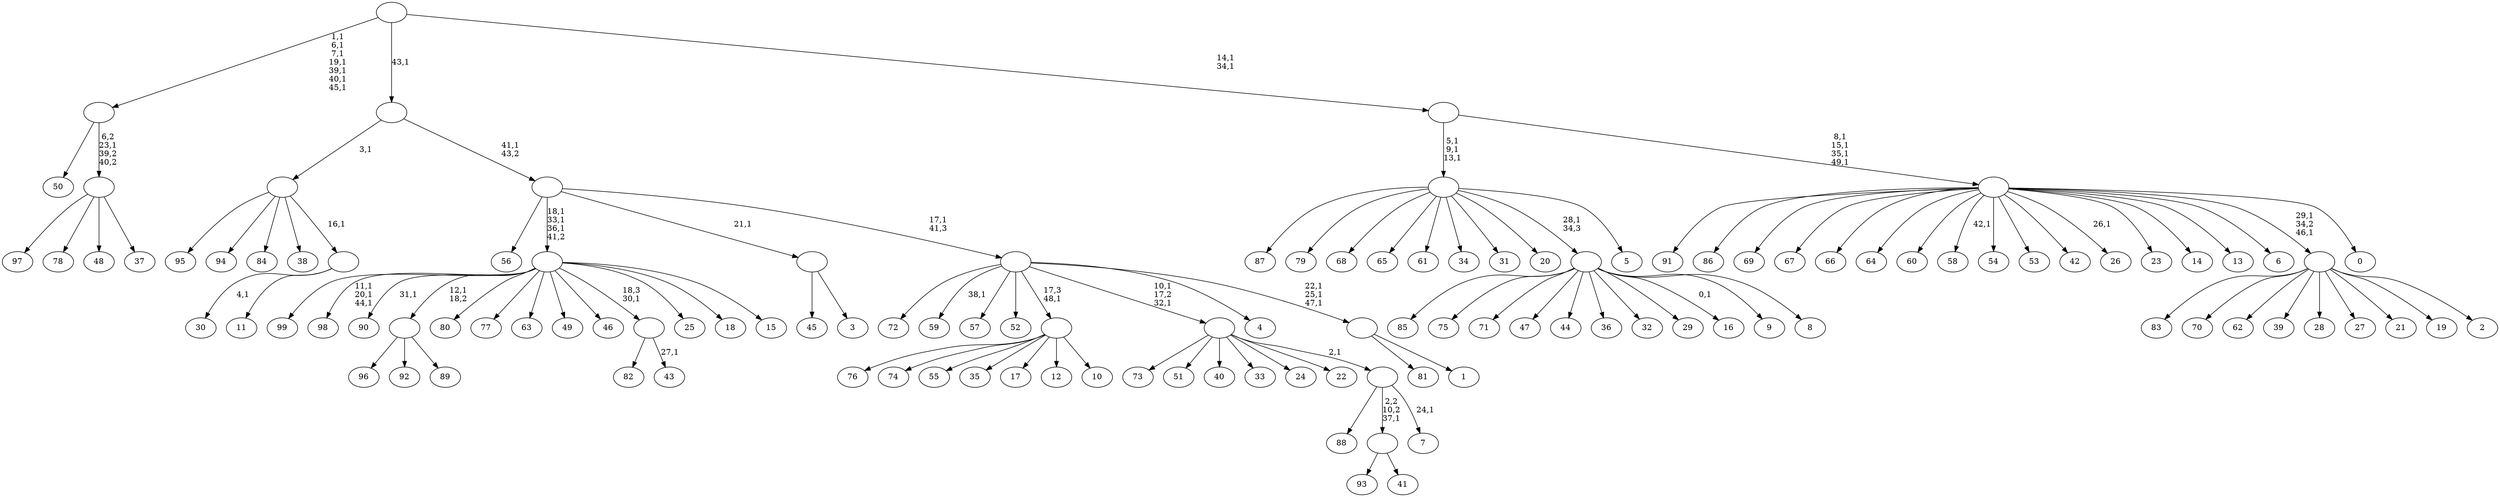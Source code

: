 digraph T {
	150 [label="99"]
	149 [label="98"]
	145 [label="97"]
	144 [label="96"]
	143 [label="95"]
	142 [label="94"]
	141 [label="93"]
	140 [label="92"]
	139 [label="91"]
	138 [label="90"]
	136 [label="89"]
	135 [label=""]
	134 [label="88"]
	133 [label="87"]
	132 [label="86"]
	131 [label="85"]
	130 [label="84"]
	129 [label="83"]
	128 [label="82"]
	127 [label="81"]
	126 [label="80"]
	125 [label="79"]
	124 [label="78"]
	123 [label="77"]
	122 [label="76"]
	121 [label="75"]
	120 [label="74"]
	119 [label="73"]
	118 [label="72"]
	117 [label="71"]
	116 [label="70"]
	115 [label="69"]
	114 [label="68"]
	113 [label="67"]
	112 [label="66"]
	111 [label="65"]
	110 [label="64"]
	109 [label="63"]
	108 [label="62"]
	107 [label="61"]
	106 [label="60"]
	105 [label="59"]
	103 [label="58"]
	101 [label="57"]
	100 [label="56"]
	99 [label="55"]
	98 [label="54"]
	97 [label="53"]
	96 [label="52"]
	95 [label="51"]
	94 [label="50"]
	93 [label="49"]
	92 [label="48"]
	91 [label="47"]
	90 [label="46"]
	89 [label="45"]
	88 [label="44"]
	87 [label="43"]
	85 [label=""]
	84 [label="42"]
	83 [label="41"]
	82 [label=""]
	81 [label="40"]
	80 [label="39"]
	79 [label="38"]
	78 [label="37"]
	77 [label=""]
	76 [label=""]
	69 [label="36"]
	68 [label="35"]
	67 [label="34"]
	66 [label="33"]
	65 [label="32"]
	64 [label="31"]
	63 [label="30"]
	61 [label="29"]
	60 [label="28"]
	59 [label="27"]
	58 [label="26"]
	56 [label="25"]
	55 [label="24"]
	54 [label="23"]
	53 [label="22"]
	52 [label="21"]
	51 [label="20"]
	50 [label="19"]
	49 [label="18"]
	48 [label="17"]
	47 [label="16"]
	45 [label="15"]
	44 [label=""]
	41 [label="14"]
	40 [label="13"]
	39 [label="12"]
	38 [label="11"]
	37 [label=""]
	36 [label=""]
	35 [label="10"]
	34 [label=""]
	33 [label="9"]
	32 [label="8"]
	31 [label=""]
	30 [label="7"]
	28 [label=""]
	27 [label=""]
	25 [label="6"]
	24 [label="5"]
	23 [label=""]
	20 [label="4"]
	19 [label="3"]
	18 [label=""]
	17 [label="2"]
	16 [label=""]
	14 [label="1"]
	13 [label=""]
	10 [label=""]
	9 [label=""]
	8 [label=""]
	7 [label="0"]
	6 [label=""]
	2 [label=""]
	0 [label=""]
	135 -> 144 [label=""]
	135 -> 140 [label=""]
	135 -> 136 [label=""]
	85 -> 87 [label="27,1"]
	85 -> 128 [label=""]
	82 -> 141 [label=""]
	82 -> 83 [label=""]
	77 -> 145 [label=""]
	77 -> 124 [label=""]
	77 -> 92 [label=""]
	77 -> 78 [label=""]
	76 -> 94 [label=""]
	76 -> 77 [label="6,2\n23,1\n39,2\n40,2"]
	44 -> 138 [label="31,1"]
	44 -> 149 [label="11,1\n20,1\n44,1"]
	44 -> 150 [label=""]
	44 -> 135 [label="12,1\n18,2"]
	44 -> 126 [label=""]
	44 -> 123 [label=""]
	44 -> 109 [label=""]
	44 -> 93 [label=""]
	44 -> 90 [label=""]
	44 -> 85 [label="18,3\n30,1"]
	44 -> 56 [label=""]
	44 -> 49 [label=""]
	44 -> 45 [label=""]
	37 -> 63 [label="4,1"]
	37 -> 38 [label=""]
	36 -> 143 [label=""]
	36 -> 142 [label=""]
	36 -> 130 [label=""]
	36 -> 79 [label=""]
	36 -> 37 [label="16,1"]
	34 -> 122 [label=""]
	34 -> 120 [label=""]
	34 -> 99 [label=""]
	34 -> 68 [label=""]
	34 -> 48 [label=""]
	34 -> 39 [label=""]
	34 -> 35 [label=""]
	31 -> 47 [label="0,1"]
	31 -> 131 [label=""]
	31 -> 121 [label=""]
	31 -> 117 [label=""]
	31 -> 91 [label=""]
	31 -> 88 [label=""]
	31 -> 69 [label=""]
	31 -> 65 [label=""]
	31 -> 61 [label=""]
	31 -> 33 [label=""]
	31 -> 32 [label=""]
	28 -> 30 [label="24,1"]
	28 -> 134 [label=""]
	28 -> 82 [label="2,2\n10,2\n37,1"]
	27 -> 119 [label=""]
	27 -> 95 [label=""]
	27 -> 81 [label=""]
	27 -> 66 [label=""]
	27 -> 55 [label=""]
	27 -> 53 [label=""]
	27 -> 28 [label="2,1"]
	23 -> 133 [label=""]
	23 -> 125 [label=""]
	23 -> 114 [label=""]
	23 -> 111 [label=""]
	23 -> 107 [label=""]
	23 -> 67 [label=""]
	23 -> 64 [label=""]
	23 -> 51 [label=""]
	23 -> 31 [label="28,1\n34,3"]
	23 -> 24 [label=""]
	18 -> 89 [label=""]
	18 -> 19 [label=""]
	16 -> 129 [label=""]
	16 -> 116 [label=""]
	16 -> 108 [label=""]
	16 -> 80 [label=""]
	16 -> 60 [label=""]
	16 -> 59 [label=""]
	16 -> 52 [label=""]
	16 -> 50 [label=""]
	16 -> 17 [label=""]
	13 -> 127 [label=""]
	13 -> 14 [label=""]
	10 -> 13 [label="22,1\n25,1\n47,1"]
	10 -> 27 [label="10,1\n17,2\n32,1"]
	10 -> 105 [label="38,1"]
	10 -> 118 [label=""]
	10 -> 101 [label=""]
	10 -> 96 [label=""]
	10 -> 34 [label="17,3\n48,1"]
	10 -> 20 [label=""]
	9 -> 44 [label="18,1\n33,1\n36,1\n41,2"]
	9 -> 100 [label=""]
	9 -> 18 [label="21,1"]
	9 -> 10 [label="17,1\n41,3"]
	8 -> 36 [label="3,1"]
	8 -> 9 [label="41,1\n43,2"]
	6 -> 16 [label="29,1\n34,2\n46,1"]
	6 -> 58 [label="26,1"]
	6 -> 103 [label="42,1"]
	6 -> 139 [label=""]
	6 -> 132 [label=""]
	6 -> 115 [label=""]
	6 -> 113 [label=""]
	6 -> 112 [label=""]
	6 -> 110 [label=""]
	6 -> 106 [label=""]
	6 -> 98 [label=""]
	6 -> 97 [label=""]
	6 -> 84 [label=""]
	6 -> 54 [label=""]
	6 -> 41 [label=""]
	6 -> 40 [label=""]
	6 -> 25 [label=""]
	6 -> 7 [label=""]
	2 -> 6 [label="8,1\n15,1\n35,1\n49,1"]
	2 -> 23 [label="5,1\n9,1\n13,1"]
	0 -> 2 [label="14,1\n34,1"]
	0 -> 76 [label="1,1\n6,1\n7,1\n19,1\n39,1\n40,1\n45,1"]
	0 -> 8 [label="43,1"]
}
